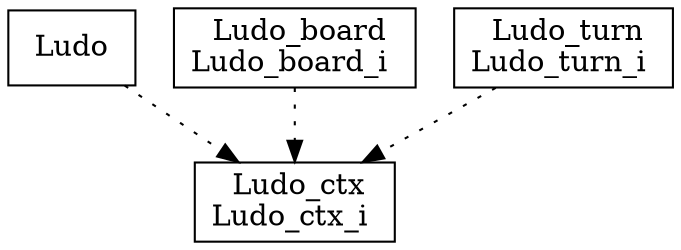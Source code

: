 digraph {
Ludo [ label=" Ludo " shape= box ]
Ludo_board_i [ label=" Ludo_board\nLudo_board_i " shape= box ]
Ludo_ctx_i [ label=" Ludo_ctx\nLudo_ctx_i " shape= box ]
Ludo_turn_i [ label=" Ludo_turn\nLudo_turn_i " shape= box ]

"Ludo" -> "Ludo_ctx_i" [style= dotted ]
"Ludo_board_i" -> "Ludo_ctx_i" [style= dotted ]
"Ludo_turn_i" -> "Ludo_ctx_i" [style= dotted ]
}
